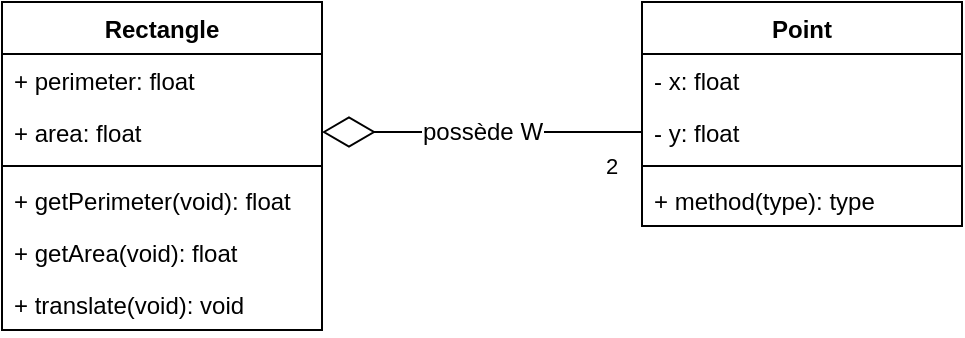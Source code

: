 <mxfile version="13.10.9" type="github">
  <diagram id="YAnKVHSSUDGrJ1rcTw2G" name="Page-1">
    <mxGraphModel dx="1038" dy="575" grid="1" gridSize="10" guides="1" tooltips="1" connect="1" arrows="1" fold="1" page="1" pageScale="1" pageWidth="827" pageHeight="1169" math="0" shadow="0">
      <root>
        <mxCell id="0" />
        <mxCell id="1" parent="0" />
        <mxCell id="uPZP0e7Fra9R2fEPCt0I-15" value="Rectangle" style="swimlane;fontStyle=1;align=center;verticalAlign=top;childLayout=stackLayout;horizontal=1;startSize=26;horizontalStack=0;resizeParent=1;resizeParentMax=0;resizeLast=0;collapsible=1;marginBottom=0;fontSize=12;" vertex="1" parent="1">
          <mxGeometry x="40" y="40" width="160" height="164" as="geometry" />
        </mxCell>
        <mxCell id="uPZP0e7Fra9R2fEPCt0I-25" value="+ perimeter: float" style="text;strokeColor=none;fillColor=none;align=left;verticalAlign=top;spacingLeft=4;spacingRight=4;overflow=hidden;rotatable=0;points=[[0,0.5],[1,0.5]];portConstraint=eastwest;" vertex="1" parent="uPZP0e7Fra9R2fEPCt0I-15">
          <mxGeometry y="26" width="160" height="26" as="geometry" />
        </mxCell>
        <mxCell id="uPZP0e7Fra9R2fEPCt0I-16" value="+ area: float" style="text;strokeColor=none;fillColor=none;align=left;verticalAlign=top;spacingLeft=4;spacingRight=4;overflow=hidden;rotatable=0;points=[[0,0.5],[1,0.5]];portConstraint=eastwest;" vertex="1" parent="uPZP0e7Fra9R2fEPCt0I-15">
          <mxGeometry y="52" width="160" height="26" as="geometry" />
        </mxCell>
        <mxCell id="uPZP0e7Fra9R2fEPCt0I-17" value="" style="line;strokeWidth=1;fillColor=none;align=left;verticalAlign=middle;spacingTop=-1;spacingLeft=3;spacingRight=3;rotatable=0;labelPosition=right;points=[];portConstraint=eastwest;" vertex="1" parent="uPZP0e7Fra9R2fEPCt0I-15">
          <mxGeometry y="78" width="160" height="8" as="geometry" />
        </mxCell>
        <mxCell id="uPZP0e7Fra9R2fEPCt0I-18" value="+ getPerimeter(void): float" style="text;strokeColor=none;fillColor=none;align=left;verticalAlign=top;spacingLeft=4;spacingRight=4;overflow=hidden;rotatable=0;points=[[0,0.5],[1,0.5]];portConstraint=eastwest;" vertex="1" parent="uPZP0e7Fra9R2fEPCt0I-15">
          <mxGeometry y="86" width="160" height="26" as="geometry" />
        </mxCell>
        <mxCell id="uPZP0e7Fra9R2fEPCt0I-33" value="+ getArea(void): float" style="text;strokeColor=none;fillColor=none;align=left;verticalAlign=top;spacingLeft=4;spacingRight=4;overflow=hidden;rotatable=0;points=[[0,0.5],[1,0.5]];portConstraint=eastwest;" vertex="1" parent="uPZP0e7Fra9R2fEPCt0I-15">
          <mxGeometry y="112" width="160" height="26" as="geometry" />
        </mxCell>
        <mxCell id="uPZP0e7Fra9R2fEPCt0I-27" value="+ translate(void): void" style="text;strokeColor=none;fillColor=none;align=left;verticalAlign=top;spacingLeft=4;spacingRight=4;overflow=hidden;rotatable=0;points=[[0,0.5],[1,0.5]];portConstraint=eastwest;" vertex="1" parent="uPZP0e7Fra9R2fEPCt0I-15">
          <mxGeometry y="138" width="160" height="26" as="geometry" />
        </mxCell>
        <mxCell id="uPZP0e7Fra9R2fEPCt0I-19" value="Point" style="swimlane;fontStyle=1;align=center;verticalAlign=top;childLayout=stackLayout;horizontal=1;startSize=26;horizontalStack=0;resizeParent=1;resizeParentMax=0;resizeLast=0;collapsible=1;marginBottom=0;fontSize=12;" vertex="1" parent="1">
          <mxGeometry x="360" y="40" width="160" height="112" as="geometry" />
        </mxCell>
        <mxCell id="uPZP0e7Fra9R2fEPCt0I-20" value="- x: float" style="text;strokeColor=none;fillColor=none;align=left;verticalAlign=top;spacingLeft=4;spacingRight=4;overflow=hidden;rotatable=0;points=[[0,0.5],[1,0.5]];portConstraint=eastwest;" vertex="1" parent="uPZP0e7Fra9R2fEPCt0I-19">
          <mxGeometry y="26" width="160" height="26" as="geometry" />
        </mxCell>
        <mxCell id="uPZP0e7Fra9R2fEPCt0I-23" value="- y: float" style="text;strokeColor=none;fillColor=none;align=left;verticalAlign=top;spacingLeft=4;spacingRight=4;overflow=hidden;rotatable=0;points=[[0,0.5],[1,0.5]];portConstraint=eastwest;" vertex="1" parent="uPZP0e7Fra9R2fEPCt0I-19">
          <mxGeometry y="52" width="160" height="26" as="geometry" />
        </mxCell>
        <mxCell id="uPZP0e7Fra9R2fEPCt0I-21" value="" style="line;strokeWidth=1;fillColor=none;align=left;verticalAlign=middle;spacingTop=-1;spacingLeft=3;spacingRight=3;rotatable=0;labelPosition=right;points=[];portConstraint=eastwest;" vertex="1" parent="uPZP0e7Fra9R2fEPCt0I-19">
          <mxGeometry y="78" width="160" height="8" as="geometry" />
        </mxCell>
        <mxCell id="uPZP0e7Fra9R2fEPCt0I-22" value="+ method(type): type" style="text;strokeColor=none;fillColor=none;align=left;verticalAlign=top;spacingLeft=4;spacingRight=4;overflow=hidden;rotatable=0;points=[[0,0.5],[1,0.5]];portConstraint=eastwest;" vertex="1" parent="uPZP0e7Fra9R2fEPCt0I-19">
          <mxGeometry y="86" width="160" height="26" as="geometry" />
        </mxCell>
        <mxCell id="uPZP0e7Fra9R2fEPCt0I-26" value="possède W" style="endArrow=diamondThin;endFill=0;endSize=24;html=1;fontSize=12;exitX=0;exitY=0.5;exitDx=0;exitDy=0;" edge="1" parent="1" source="uPZP0e7Fra9R2fEPCt0I-23">
          <mxGeometry width="160" relative="1" as="geometry">
            <mxPoint x="330" y="220" as="sourcePoint" />
            <mxPoint x="200" y="105" as="targetPoint" />
          </mxGeometry>
        </mxCell>
        <mxCell id="uPZP0e7Fra9R2fEPCt0I-31" value="2" style="edgeLabel;resizable=0;html=1;align=left;verticalAlign=top;" connectable="0" vertex="1" parent="1">
          <mxGeometry x="340" y="109" as="geometry" />
        </mxCell>
      </root>
    </mxGraphModel>
  </diagram>
</mxfile>
